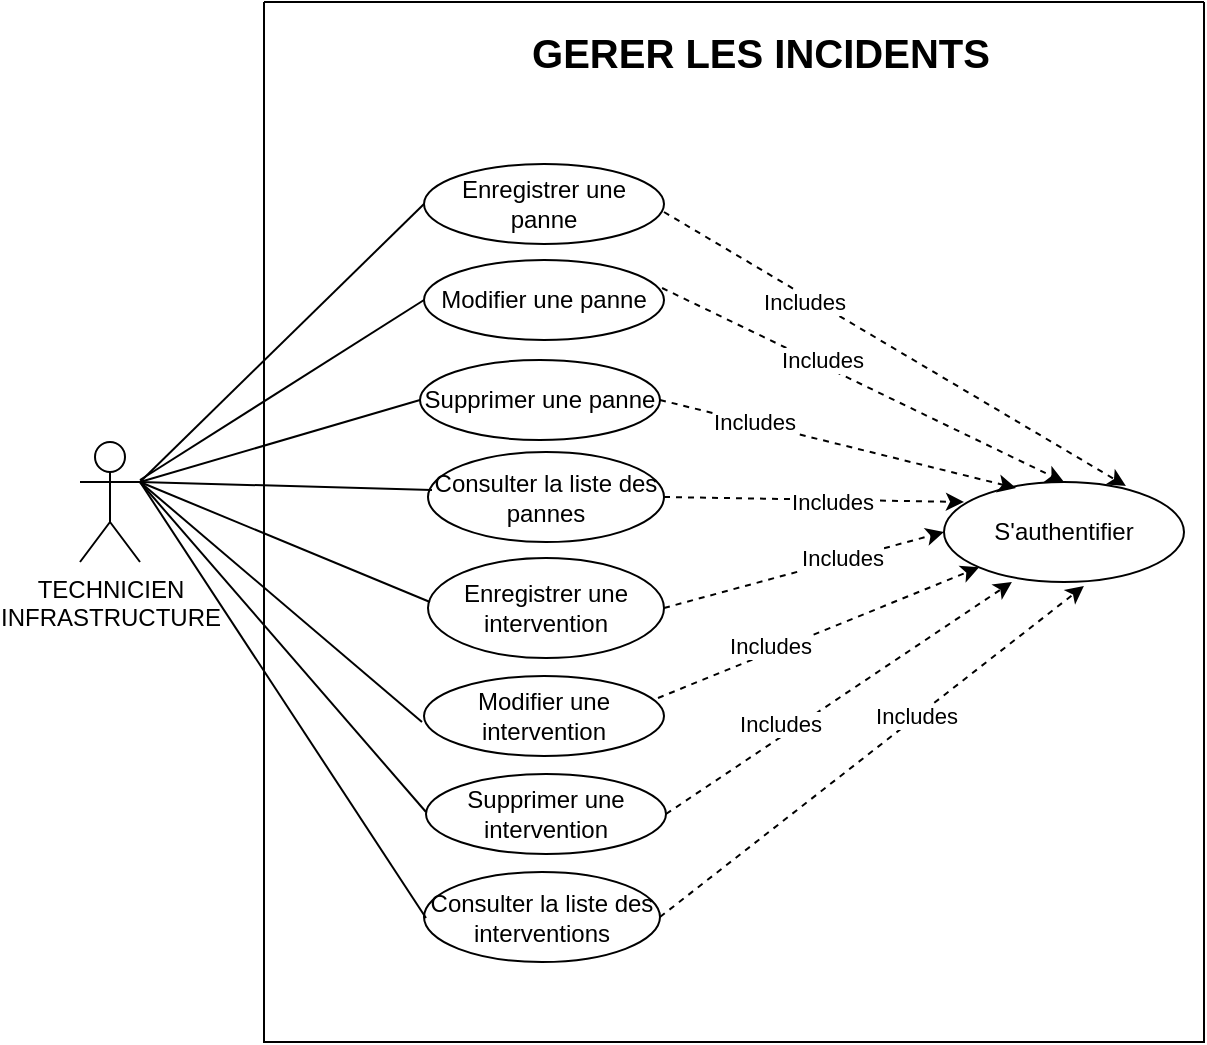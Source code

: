 <mxfile version="22.1.2" type="device">
  <diagram name="Page-1" id="VTS4GcR_WeqUQlOKHwf2">
    <mxGraphModel dx="864" dy="516" grid="1" gridSize="10" guides="1" tooltips="1" connect="1" arrows="1" fold="1" page="1" pageScale="1" pageWidth="827" pageHeight="1169" math="0" shadow="0">
      <root>
        <mxCell id="0" />
        <mxCell id="1" parent="0" />
        <mxCell id="ZS7BS693ceSWYsbFOPGz-2" value="" style="swimlane;startSize=0;" vertex="1" parent="1">
          <mxGeometry x="222" y="80" width="470" height="520" as="geometry" />
        </mxCell>
        <mxCell id="ZS7BS693ceSWYsbFOPGz-3" value="&lt;b&gt;&lt;font style=&quot;font-size: 20px;&quot;&gt;GERER LES INCIDENTS&lt;/font&gt;&lt;/b&gt;" style="text;html=1;strokeColor=none;fillColor=none;align=center;verticalAlign=middle;whiteSpace=wrap;rounded=0;" vertex="1" parent="ZS7BS693ceSWYsbFOPGz-2">
          <mxGeometry x="127" y="10" width="243" height="30" as="geometry" />
        </mxCell>
        <mxCell id="ZS7BS693ceSWYsbFOPGz-4" value="Enregistrer une panne" style="ellipse;whiteSpace=wrap;html=1;" vertex="1" parent="ZS7BS693ceSWYsbFOPGz-2">
          <mxGeometry x="80" y="81" width="120" height="40" as="geometry" />
        </mxCell>
        <mxCell id="ZS7BS693ceSWYsbFOPGz-6" value="Modifier une panne" style="ellipse;whiteSpace=wrap;html=1;" vertex="1" parent="ZS7BS693ceSWYsbFOPGz-2">
          <mxGeometry x="80" y="129" width="120" height="40" as="geometry" />
        </mxCell>
        <mxCell id="ZS7BS693ceSWYsbFOPGz-7" value="Supprimer une panne" style="ellipse;whiteSpace=wrap;html=1;" vertex="1" parent="ZS7BS693ceSWYsbFOPGz-2">
          <mxGeometry x="78" y="179" width="120" height="40" as="geometry" />
        </mxCell>
        <mxCell id="ZS7BS693ceSWYsbFOPGz-8" value="Consulter la liste des pannes" style="ellipse;whiteSpace=wrap;html=1;" vertex="1" parent="ZS7BS693ceSWYsbFOPGz-2">
          <mxGeometry x="82" y="225" width="118" height="45" as="geometry" />
        </mxCell>
        <mxCell id="ZS7BS693ceSWYsbFOPGz-9" value="Enregistrer une intervention" style="ellipse;whiteSpace=wrap;html=1;" vertex="1" parent="ZS7BS693ceSWYsbFOPGz-2">
          <mxGeometry x="82" y="278" width="118" height="50" as="geometry" />
        </mxCell>
        <mxCell id="ZS7BS693ceSWYsbFOPGz-10" value="Modifier une intervention" style="ellipse;whiteSpace=wrap;html=1;" vertex="1" parent="ZS7BS693ceSWYsbFOPGz-2">
          <mxGeometry x="80" y="337" width="120" height="40" as="geometry" />
        </mxCell>
        <mxCell id="ZS7BS693ceSWYsbFOPGz-11" value="Supprimer une intervention" style="ellipse;whiteSpace=wrap;html=1;" vertex="1" parent="ZS7BS693ceSWYsbFOPGz-2">
          <mxGeometry x="81" y="386" width="120" height="40" as="geometry" />
        </mxCell>
        <mxCell id="ZS7BS693ceSWYsbFOPGz-16" value="S&#39;authentifier" style="ellipse;whiteSpace=wrap;html=1;" vertex="1" parent="ZS7BS693ceSWYsbFOPGz-2">
          <mxGeometry x="340" y="240" width="120" height="50" as="geometry" />
        </mxCell>
        <mxCell id="ZS7BS693ceSWYsbFOPGz-18" value="" style="endArrow=classic;html=1;rounded=0;entryX=0.758;entryY=0.04;entryDx=0;entryDy=0;entryPerimeter=0;dashed=1;" edge="1" parent="ZS7BS693ceSWYsbFOPGz-2" target="ZS7BS693ceSWYsbFOPGz-16">
          <mxGeometry width="50" height="50" relative="1" as="geometry">
            <mxPoint x="200" y="105" as="sourcePoint" />
            <mxPoint x="250" y="55" as="targetPoint" />
          </mxGeometry>
        </mxCell>
        <mxCell id="ZS7BS693ceSWYsbFOPGz-19" value="Includes" style="edgeLabel;html=1;align=center;verticalAlign=middle;resizable=0;points=[];" vertex="1" connectable="0" parent="ZS7BS693ceSWYsbFOPGz-18">
          <mxGeometry x="0.275" y="1" relative="1" as="geometry">
            <mxPoint x="-78" y="-42" as="offset" />
          </mxGeometry>
        </mxCell>
        <mxCell id="ZS7BS693ceSWYsbFOPGz-28" value="" style="endArrow=classic;html=1;rounded=0;entryX=0;entryY=1;entryDx=0;entryDy=0;dashed=1;exitX=0.975;exitY=0.275;exitDx=0;exitDy=0;exitPerimeter=0;" edge="1" parent="ZS7BS693ceSWYsbFOPGz-2" source="ZS7BS693ceSWYsbFOPGz-10" target="ZS7BS693ceSWYsbFOPGz-16">
          <mxGeometry width="50" height="50" relative="1" as="geometry">
            <mxPoint x="203" y="420" as="sourcePoint" />
            <mxPoint x="253" y="370" as="targetPoint" />
          </mxGeometry>
        </mxCell>
        <mxCell id="ZS7BS693ceSWYsbFOPGz-34" value="Includes" style="edgeLabel;html=1;align=center;verticalAlign=middle;resizable=0;points=[];" vertex="1" connectable="0" parent="ZS7BS693ceSWYsbFOPGz-28">
          <mxGeometry x="-0.289" y="3" relative="1" as="geometry">
            <mxPoint as="offset" />
          </mxGeometry>
        </mxCell>
        <mxCell id="ZS7BS693ceSWYsbFOPGz-29" value="" style="endArrow=classic;html=1;rounded=0;entryX=0.283;entryY=1;entryDx=0;entryDy=0;dashed=1;exitX=1;exitY=0.5;exitDx=0;exitDy=0;entryPerimeter=0;" edge="1" parent="ZS7BS693ceSWYsbFOPGz-2" source="ZS7BS693ceSWYsbFOPGz-11" target="ZS7BS693ceSWYsbFOPGz-16">
          <mxGeometry width="50" height="50" relative="1" as="geometry">
            <mxPoint x="200" y="470" as="sourcePoint" />
            <mxPoint x="250" y="420" as="targetPoint" />
          </mxGeometry>
        </mxCell>
        <mxCell id="ZS7BS693ceSWYsbFOPGz-35" value="Includes" style="edgeLabel;html=1;align=center;verticalAlign=middle;resizable=0;points=[];" vertex="1" connectable="0" parent="ZS7BS693ceSWYsbFOPGz-29">
          <mxGeometry x="-0.672" y="2" relative="1" as="geometry">
            <mxPoint x="30" y="-25" as="offset" />
          </mxGeometry>
        </mxCell>
        <mxCell id="ZS7BS693ceSWYsbFOPGz-30" value="" style="endArrow=classic;html=1;rounded=0;entryX=0.583;entryY=1.04;entryDx=0;entryDy=0;entryPerimeter=0;dashed=1;exitX=1;exitY=0.5;exitDx=0;exitDy=0;" edge="1" parent="ZS7BS693ceSWYsbFOPGz-2" source="ZS7BS693ceSWYsbFOPGz-57" target="ZS7BS693ceSWYsbFOPGz-16">
          <mxGeometry width="50" height="50" relative="1" as="geometry">
            <mxPoint x="200" y="509" as="sourcePoint" />
            <mxPoint x="250" y="470" as="targetPoint" />
          </mxGeometry>
        </mxCell>
        <mxCell id="ZS7BS693ceSWYsbFOPGz-36" value="Includes" style="edgeLabel;html=1;align=center;verticalAlign=middle;resizable=0;points=[];" vertex="1" connectable="0" parent="ZS7BS693ceSWYsbFOPGz-30">
          <mxGeometry x="0.213" y="1" relative="1" as="geometry">
            <mxPoint as="offset" />
          </mxGeometry>
        </mxCell>
        <mxCell id="ZS7BS693ceSWYsbFOPGz-57" value="Consulter la liste des interventions" style="ellipse;whiteSpace=wrap;html=1;" vertex="1" parent="ZS7BS693ceSWYsbFOPGz-2">
          <mxGeometry x="80" y="435" width="118" height="45" as="geometry" />
        </mxCell>
        <mxCell id="ZS7BS693ceSWYsbFOPGz-20" value="" style="endArrow=classic;html=1;rounded=0;entryX=0.5;entryY=0;entryDx=0;entryDy=0;dashed=1;exitX=0.992;exitY=0.35;exitDx=0;exitDy=0;exitPerimeter=0;" edge="1" parent="ZS7BS693ceSWYsbFOPGz-2" source="ZS7BS693ceSWYsbFOPGz-6" target="ZS7BS693ceSWYsbFOPGz-16">
          <mxGeometry width="50" height="50" relative="1" as="geometry">
            <mxPoint x="199" y="153" as="sourcePoint" />
            <mxPoint x="416" y="394" as="targetPoint" />
          </mxGeometry>
        </mxCell>
        <mxCell id="ZS7BS693ceSWYsbFOPGz-21" value="Includes" style="edgeLabel;html=1;align=center;verticalAlign=middle;resizable=0;points=[];" vertex="1" connectable="0" parent="ZS7BS693ceSWYsbFOPGz-20">
          <mxGeometry x="0.275" y="1" relative="1" as="geometry">
            <mxPoint x="-49" y="-25" as="offset" />
          </mxGeometry>
        </mxCell>
        <mxCell id="ZS7BS693ceSWYsbFOPGz-24" value="" style="endArrow=classic;html=1;rounded=0;dashed=1;exitX=1;exitY=0.5;exitDx=0;exitDy=0;" edge="1" parent="ZS7BS693ceSWYsbFOPGz-2" source="ZS7BS693ceSWYsbFOPGz-8">
          <mxGeometry width="50" height="50" relative="1" as="geometry">
            <mxPoint x="199" y="261" as="sourcePoint" />
            <mxPoint x="350" y="250" as="targetPoint" />
          </mxGeometry>
        </mxCell>
        <mxCell id="ZS7BS693ceSWYsbFOPGz-25" value="Includes" style="edgeLabel;html=1;align=center;verticalAlign=middle;resizable=0;points=[];" vertex="1" connectable="0" parent="ZS7BS693ceSWYsbFOPGz-24">
          <mxGeometry x="0.275" y="1" relative="1" as="geometry">
            <mxPoint x="-12" y="2" as="offset" />
          </mxGeometry>
        </mxCell>
        <mxCell id="ZS7BS693ceSWYsbFOPGz-22" value="" style="endArrow=classic;html=1;rounded=0;dashed=1;entryX=0.3;entryY=0.06;entryDx=0;entryDy=0;entryPerimeter=0;exitX=1;exitY=0.5;exitDx=0;exitDy=0;" edge="1" parent="ZS7BS693ceSWYsbFOPGz-2" source="ZS7BS693ceSWYsbFOPGz-7" target="ZS7BS693ceSWYsbFOPGz-16">
          <mxGeometry width="50" height="50" relative="1" as="geometry">
            <mxPoint x="218" y="200" as="sourcePoint" />
            <mxPoint x="388" y="240" as="targetPoint" />
          </mxGeometry>
        </mxCell>
        <mxCell id="ZS7BS693ceSWYsbFOPGz-23" value="Includes" style="edgeLabel;html=1;align=center;verticalAlign=middle;resizable=0;points=[];" vertex="1" connectable="0" parent="ZS7BS693ceSWYsbFOPGz-22">
          <mxGeometry x="0.275" y="1" relative="1" as="geometry">
            <mxPoint x="-67" y="-16" as="offset" />
          </mxGeometry>
        </mxCell>
        <mxCell id="ZS7BS693ceSWYsbFOPGz-26" value="" style="endArrow=classic;html=1;rounded=0;entryX=0;entryY=0.5;entryDx=0;entryDy=0;dashed=1;exitX=1;exitY=0.5;exitDx=0;exitDy=0;" edge="1" parent="ZS7BS693ceSWYsbFOPGz-2" source="ZS7BS693ceSWYsbFOPGz-9" target="ZS7BS693ceSWYsbFOPGz-16">
          <mxGeometry width="50" height="50" relative="1" as="geometry">
            <mxPoint x="216" y="314" as="sourcePoint" />
            <mxPoint x="343" y="422" as="targetPoint" />
          </mxGeometry>
        </mxCell>
        <mxCell id="ZS7BS693ceSWYsbFOPGz-27" value="Includes" style="edgeLabel;html=1;align=center;verticalAlign=middle;resizable=0;points=[];" vertex="1" connectable="0" parent="ZS7BS693ceSWYsbFOPGz-26">
          <mxGeometry x="0.275" y="1" relative="1" as="geometry">
            <mxPoint as="offset" />
          </mxGeometry>
        </mxCell>
        <mxCell id="ZS7BS693ceSWYsbFOPGz-60" value="" style="endArrow=none;html=1;rounded=0;exitX=1;exitY=0.333;exitDx=0;exitDy=0;exitPerimeter=0;" edge="1" parent="ZS7BS693ceSWYsbFOPGz-2" source="ZS7BS693ceSWYsbFOPGz-5">
          <mxGeometry width="50" height="50" relative="1" as="geometry">
            <mxPoint x="28" y="249" as="sourcePoint" />
            <mxPoint x="78" y="199" as="targetPoint" />
          </mxGeometry>
        </mxCell>
        <mxCell id="ZS7BS693ceSWYsbFOPGz-61" value="" style="endArrow=none;html=1;rounded=0;" edge="1" parent="ZS7BS693ceSWYsbFOPGz-2">
          <mxGeometry width="50" height="50" relative="1" as="geometry">
            <mxPoint x="-62" y="240" as="sourcePoint" />
            <mxPoint x="84" y="244" as="targetPoint" />
          </mxGeometry>
        </mxCell>
        <mxCell id="ZS7BS693ceSWYsbFOPGz-62" value="" style="endArrow=none;html=1;rounded=0;" edge="1" parent="ZS7BS693ceSWYsbFOPGz-2">
          <mxGeometry width="50" height="50" relative="1" as="geometry">
            <mxPoint x="-62" y="240" as="sourcePoint" />
            <mxPoint x="83" y="300" as="targetPoint" />
          </mxGeometry>
        </mxCell>
        <mxCell id="ZS7BS693ceSWYsbFOPGz-63" value="" style="endArrow=none;html=1;rounded=0;" edge="1" parent="ZS7BS693ceSWYsbFOPGz-2">
          <mxGeometry width="50" height="50" relative="1" as="geometry">
            <mxPoint x="-62" y="240" as="sourcePoint" />
            <mxPoint x="79" y="360" as="targetPoint" />
          </mxGeometry>
        </mxCell>
        <mxCell id="ZS7BS693ceSWYsbFOPGz-64" value="" style="endArrow=none;html=1;rounded=0;" edge="1" parent="ZS7BS693ceSWYsbFOPGz-2">
          <mxGeometry width="50" height="50" relative="1" as="geometry">
            <mxPoint x="-62" y="240" as="sourcePoint" />
            <mxPoint x="81" y="405" as="targetPoint" />
          </mxGeometry>
        </mxCell>
        <mxCell id="ZS7BS693ceSWYsbFOPGz-65" value="" style="endArrow=none;html=1;rounded=0;exitX=1;exitY=0.333;exitDx=0;exitDy=0;exitPerimeter=0;" edge="1" parent="ZS7BS693ceSWYsbFOPGz-2" source="ZS7BS693ceSWYsbFOPGz-5">
          <mxGeometry width="50" height="50" relative="1" as="geometry">
            <mxPoint x="31" y="508" as="sourcePoint" />
            <mxPoint x="81" y="458" as="targetPoint" />
          </mxGeometry>
        </mxCell>
        <mxCell id="ZS7BS693ceSWYsbFOPGz-5" value="TECHNICIEN &lt;br&gt;INFRASTRUCTURE" style="shape=umlActor;verticalLabelPosition=bottom;verticalAlign=top;html=1;outlineConnect=0;" vertex="1" parent="1">
          <mxGeometry x="130" y="300" width="30" height="60" as="geometry" />
        </mxCell>
        <mxCell id="ZS7BS693ceSWYsbFOPGz-58" value="" style="endArrow=none;html=1;rounded=0;entryX=0;entryY=0.5;entryDx=0;entryDy=0;" edge="1" parent="1" target="ZS7BS693ceSWYsbFOPGz-4">
          <mxGeometry width="50" height="50" relative="1" as="geometry">
            <mxPoint x="160" y="320" as="sourcePoint" />
            <mxPoint x="210" y="270" as="targetPoint" />
          </mxGeometry>
        </mxCell>
        <mxCell id="ZS7BS693ceSWYsbFOPGz-59" value="" style="endArrow=none;html=1;rounded=0;entryX=0;entryY=0.5;entryDx=0;entryDy=0;" edge="1" parent="1" target="ZS7BS693ceSWYsbFOPGz-6">
          <mxGeometry width="50" height="50" relative="1" as="geometry">
            <mxPoint x="160" y="319" as="sourcePoint" />
            <mxPoint x="210" y="269" as="targetPoint" />
          </mxGeometry>
        </mxCell>
      </root>
    </mxGraphModel>
  </diagram>
</mxfile>
